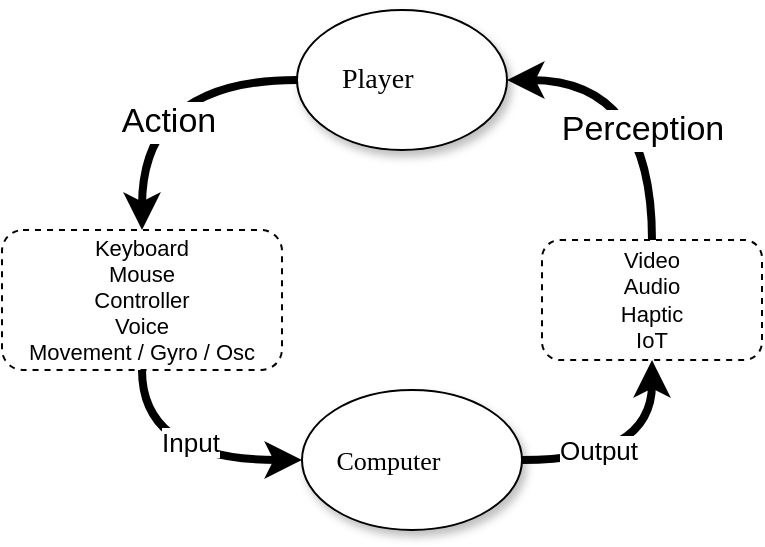 <mxfile version="14.6.0" type="device"><diagram name="Page-1" id="42789a77-a242-8287-6e28-9cd8cfd52e62"><mxGraphModel dx="587" dy="439" grid="1" gridSize="10" guides="1" tooltips="1" connect="1" arrows="1" fold="1" page="1" pageScale="1" pageWidth="1100" pageHeight="850" background="#ffffff" math="0" shadow="0"><root><mxCell id="0"/><mxCell id="1" parent="0"/><mxCell id="gYbVsJ_LRcV6ssl-ga34-5" style="edgeStyle=orthogonalEdgeStyle;curved=1;orthogonalLoop=1;jettySize=auto;html=1;strokeColor=#000000;strokeWidth=4;" parent="1" source="1ea317790d2ca983-1" target="1ea317790d2ca983-9" edge="1"><mxGeometry relative="1" as="geometry"/></mxCell><mxCell id="gYbVsJ_LRcV6ssl-ga34-6" value="Action" style="edgeLabel;html=1;align=center;verticalAlign=middle;resizable=0;points=[];fontSize=17;" parent="gYbVsJ_LRcV6ssl-ga34-5" vertex="1" connectable="0"><mxGeometry x="0.215" y="33" relative="1" as="geometry"><mxPoint x="-20" y="6" as="offset"/></mxGeometry></mxCell><mxCell id="1ea317790d2ca983-1" value="Player 🧠🧝" style="ellipse;whiteSpace=wrap;html=1;rounded=0;shadow=1;comic=0;labelBackgroundColor=none;strokeWidth=1;fontFamily=Verdana;fontSize=14;align=center;" parent="1" vertex="1"><mxGeometry x="437.5" y="150" width="105" height="70" as="geometry"/></mxCell><mxCell id="gYbVsJ_LRcV6ssl-ga34-9" style="edgeStyle=orthogonalEdgeStyle;curved=1;orthogonalLoop=1;jettySize=auto;html=1;exitX=0.5;exitY=0;exitDx=0;exitDy=0;entryX=1;entryY=0.5;entryDx=0;entryDy=0;strokeColor=#000000;strokeWidth=4;" parent="1" source="BhhUipJtKrjN4tlzvuKt-5" target="1ea317790d2ca983-1" edge="1"><mxGeometry relative="1" as="geometry"/></mxCell><mxCell id="gYbVsJ_LRcV6ssl-ga34-10" value="&lt;div style=&quot;font-size: 17px;&quot;&gt;Perception&lt;/div&gt;" style="edgeLabel;html=1;align=center;verticalAlign=middle;resizable=0;points=[];fontSize=17;" parent="gYbVsJ_LRcV6ssl-ga34-9" vertex="1" connectable="0"><mxGeometry x="-0.233" y="14" relative="1" as="geometry"><mxPoint x="9" y="3" as="offset"/></mxGeometry></mxCell><mxCell id="gYbVsJ_LRcV6ssl-ga34-1" style="edgeStyle=orthogonalEdgeStyle;orthogonalLoop=1;jettySize=auto;html=1;strokeWidth=4;curved=1;entryX=0.5;entryY=1;entryDx=0;entryDy=0;fontSize=13;" parent="1" source="1ea317790d2ca983-8" target="BhhUipJtKrjN4tlzvuKt-5" edge="1"><mxGeometry relative="1" as="geometry"/></mxCell><mxCell id="BhhUipJtKrjN4tlzvuKt-9" value="Output" style="edgeLabel;html=1;align=center;verticalAlign=middle;resizable=0;points=[];fontSize=13;" vertex="1" connectable="0" parent="gYbVsJ_LRcV6ssl-ga34-1"><mxGeometry x="-0.452" y="-1" relative="1" as="geometry"><mxPoint x="6" y="-6" as="offset"/></mxGeometry></mxCell><mxCell id="1ea317790d2ca983-8" value="Computer 🧠🤖" style="ellipse;whiteSpace=wrap;html=1;rounded=0;shadow=1;comic=0;labelBackgroundColor=none;strokeWidth=1;fontFamily=Verdana;fontSize=13;align=center;" parent="1" vertex="1"><mxGeometry x="440" y="340" width="110" height="70" as="geometry"/></mxCell><mxCell id="gYbVsJ_LRcV6ssl-ga34-8" style="edgeStyle=orthogonalEdgeStyle;curved=1;orthogonalLoop=1;jettySize=auto;html=1;exitX=0.5;exitY=1;exitDx=0;exitDy=0;strokeColor=#000000;strokeWidth=4;entryX=0;entryY=0.5;entryDx=0;entryDy=0;" parent="1" source="1ea317790d2ca983-9" target="1ea317790d2ca983-8" edge="1"><mxGeometry relative="1" as="geometry"/></mxCell><mxCell id="BhhUipJtKrjN4tlzvuKt-8" value="Input" style="edgeLabel;html=1;align=center;verticalAlign=middle;resizable=0;points=[];fontSize=13;" vertex="1" connectable="0" parent="gYbVsJ_LRcV6ssl-ga34-8"><mxGeometry x="0.092" y="9" relative="1" as="geometry"><mxPoint as="offset"/></mxGeometry></mxCell><mxCell id="1ea317790d2ca983-9" value="Keyboard&lt;br style=&quot;font-size: 11px;&quot;&gt;Mouse&lt;br style=&quot;font-size: 11px;&quot;&gt;Controller&lt;br style=&quot;font-size: 11px;&quot;&gt;Voice&lt;br style=&quot;font-size: 11px;&quot;&gt;Movement / Gyro / Osc" style="rounded=1;whiteSpace=wrap;html=1;dashed=1;fontSize=11;" parent="1" vertex="1"><mxGeometry x="290" y="260" width="140" height="70" as="geometry"/></mxCell><mxCell id="BhhUipJtKrjN4tlzvuKt-5" value="&lt;div style=&quot;font-size: 11px;&quot;&gt;Video&lt;/div&gt;&lt;div style=&quot;font-size: 11px;&quot;&gt;Audio&lt;/div&gt;&lt;div style=&quot;font-size: 11px;&quot;&gt;Haptic&lt;/div&gt;&lt;div style=&quot;font-size: 11px;&quot;&gt;IoT&lt;br style=&quot;font-size: 11px;&quot;&gt;&lt;/div&gt;" style="rounded=1;whiteSpace=wrap;html=1;dashed=1;fontSize=11;" vertex="1" parent="1"><mxGeometry x="560" y="265" width="110" height="60" as="geometry"/></mxCell></root></mxGraphModel></diagram></mxfile>